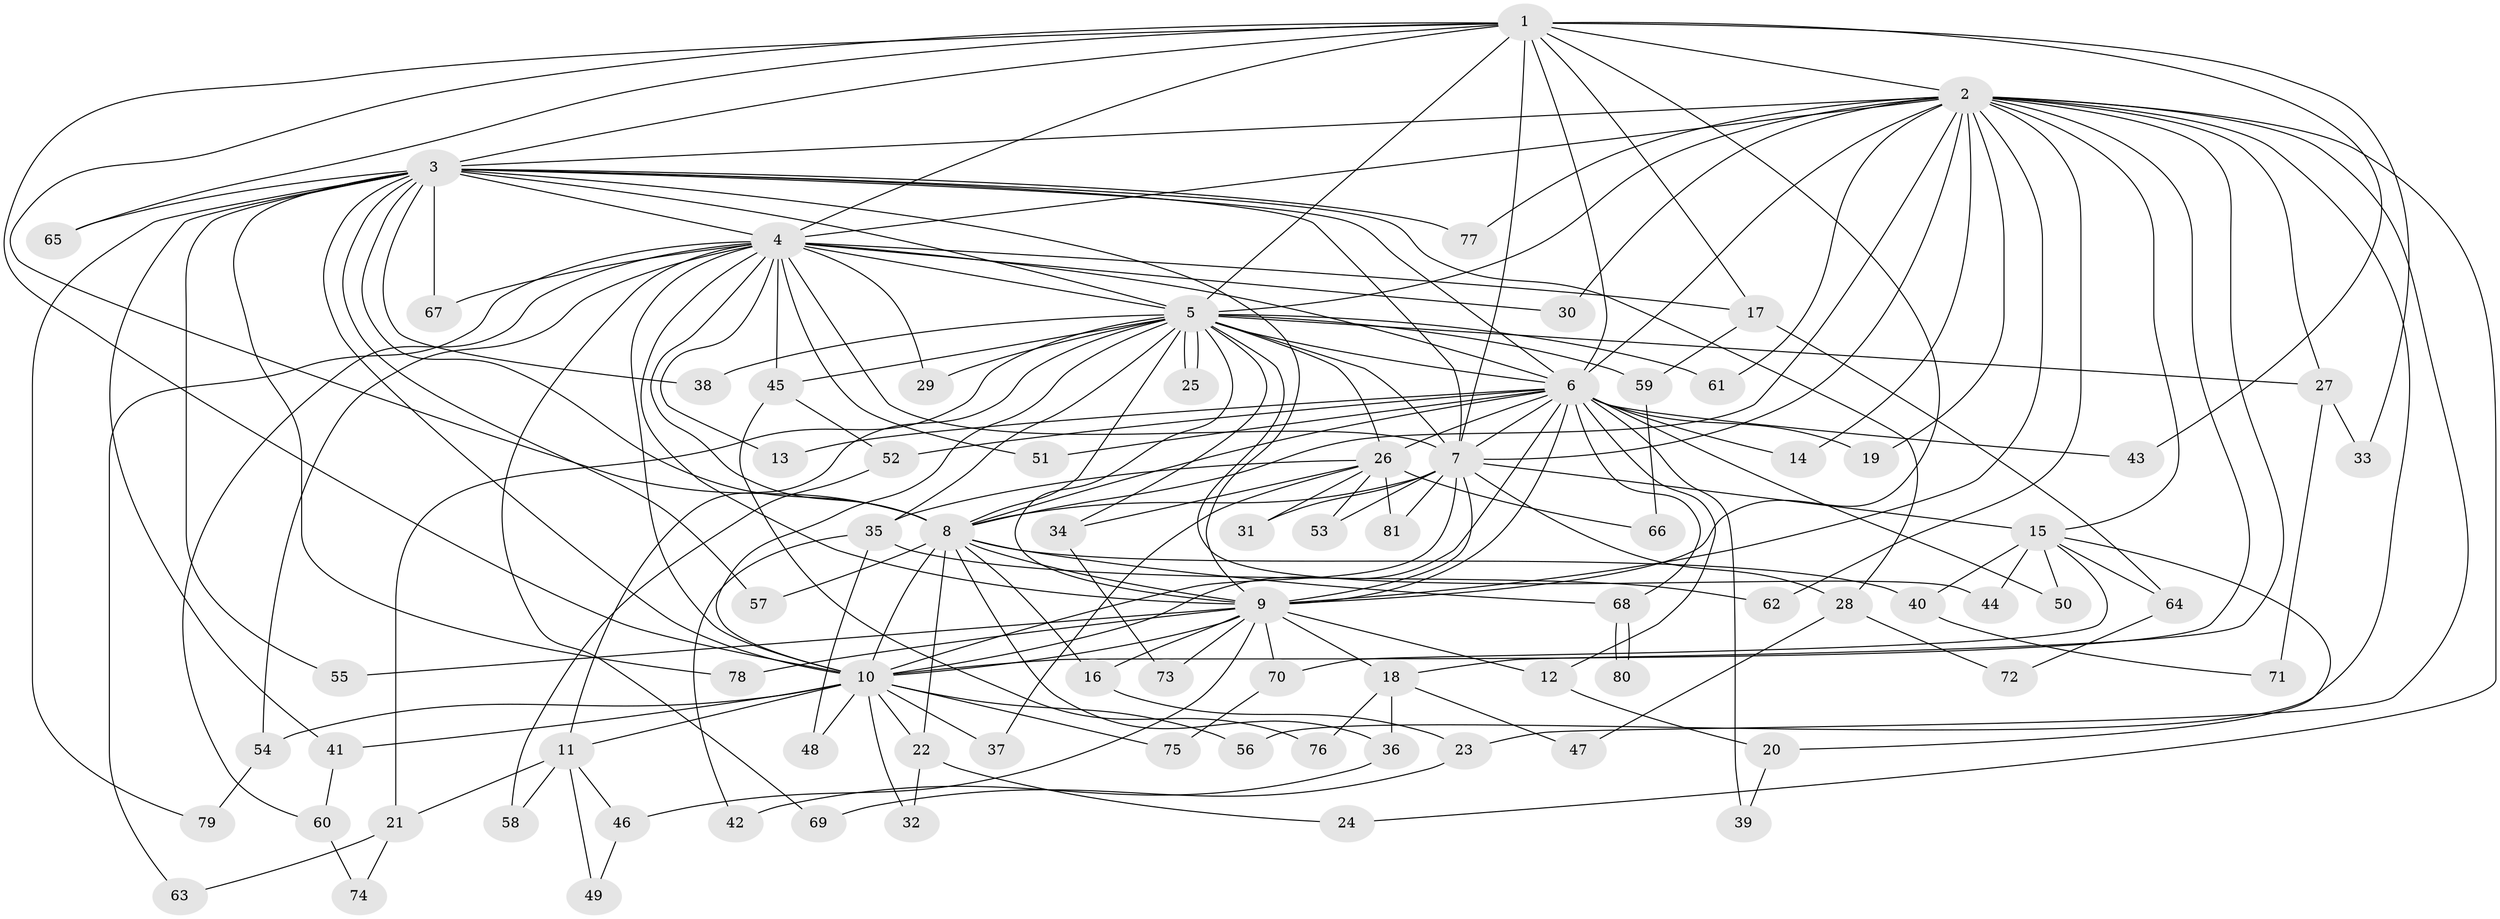 // coarse degree distribution, {10: 0.017543859649122806, 18: 0.05263157894736842, 24: 0.017543859649122806, 17: 0.017543859649122806, 13: 0.03508771929824561, 5: 0.05263157894736842, 2: 0.5263157894736842, 8: 0.017543859649122806, 4: 0.05263157894736842, 3: 0.15789473684210525, 11: 0.017543859649122806, 1: 0.03508771929824561}
// Generated by graph-tools (version 1.1) at 2025/23/03/03/25 07:23:38]
// undirected, 81 vertices, 187 edges
graph export_dot {
graph [start="1"]
  node [color=gray90,style=filled];
  1;
  2;
  3;
  4;
  5;
  6;
  7;
  8;
  9;
  10;
  11;
  12;
  13;
  14;
  15;
  16;
  17;
  18;
  19;
  20;
  21;
  22;
  23;
  24;
  25;
  26;
  27;
  28;
  29;
  30;
  31;
  32;
  33;
  34;
  35;
  36;
  37;
  38;
  39;
  40;
  41;
  42;
  43;
  44;
  45;
  46;
  47;
  48;
  49;
  50;
  51;
  52;
  53;
  54;
  55;
  56;
  57;
  58;
  59;
  60;
  61;
  62;
  63;
  64;
  65;
  66;
  67;
  68;
  69;
  70;
  71;
  72;
  73;
  74;
  75;
  76;
  77;
  78;
  79;
  80;
  81;
  1 -- 2;
  1 -- 3;
  1 -- 4;
  1 -- 5;
  1 -- 6;
  1 -- 7;
  1 -- 8;
  1 -- 9;
  1 -- 10;
  1 -- 17;
  1 -- 33;
  1 -- 43;
  1 -- 65;
  2 -- 3;
  2 -- 4;
  2 -- 5;
  2 -- 6;
  2 -- 7;
  2 -- 8;
  2 -- 9;
  2 -- 10;
  2 -- 14;
  2 -- 15;
  2 -- 18;
  2 -- 19;
  2 -- 23;
  2 -- 24;
  2 -- 27;
  2 -- 30;
  2 -- 56;
  2 -- 61;
  2 -- 62;
  2 -- 77;
  3 -- 4;
  3 -- 5;
  3 -- 6;
  3 -- 7;
  3 -- 8;
  3 -- 9;
  3 -- 10;
  3 -- 28;
  3 -- 38;
  3 -- 41;
  3 -- 55;
  3 -- 57;
  3 -- 65;
  3 -- 67;
  3 -- 77;
  3 -- 78;
  3 -- 79;
  4 -- 5;
  4 -- 6;
  4 -- 7;
  4 -- 8;
  4 -- 9;
  4 -- 10;
  4 -- 13;
  4 -- 17;
  4 -- 29;
  4 -- 30;
  4 -- 45;
  4 -- 51;
  4 -- 54;
  4 -- 60;
  4 -- 63;
  4 -- 67;
  4 -- 69;
  5 -- 6;
  5 -- 7;
  5 -- 8;
  5 -- 9;
  5 -- 10;
  5 -- 11;
  5 -- 21;
  5 -- 25;
  5 -- 25;
  5 -- 26;
  5 -- 27;
  5 -- 29;
  5 -- 34;
  5 -- 35;
  5 -- 38;
  5 -- 44;
  5 -- 45;
  5 -- 59;
  5 -- 61;
  6 -- 7;
  6 -- 8;
  6 -- 9;
  6 -- 10;
  6 -- 12;
  6 -- 13;
  6 -- 14;
  6 -- 19;
  6 -- 26;
  6 -- 39;
  6 -- 43;
  6 -- 50;
  6 -- 51;
  6 -- 52;
  6 -- 68;
  7 -- 8;
  7 -- 9;
  7 -- 10;
  7 -- 15;
  7 -- 28;
  7 -- 31;
  7 -- 53;
  7 -- 81;
  8 -- 9;
  8 -- 10;
  8 -- 16;
  8 -- 22;
  8 -- 36;
  8 -- 40;
  8 -- 57;
  8 -- 68;
  9 -- 10;
  9 -- 12;
  9 -- 16;
  9 -- 18;
  9 -- 46;
  9 -- 55;
  9 -- 70;
  9 -- 73;
  9 -- 78;
  10 -- 11;
  10 -- 22;
  10 -- 32;
  10 -- 37;
  10 -- 41;
  10 -- 48;
  10 -- 54;
  10 -- 56;
  10 -- 75;
  11 -- 21;
  11 -- 46;
  11 -- 49;
  11 -- 58;
  12 -- 20;
  15 -- 20;
  15 -- 40;
  15 -- 44;
  15 -- 50;
  15 -- 64;
  15 -- 70;
  16 -- 23;
  17 -- 59;
  17 -- 64;
  18 -- 36;
  18 -- 47;
  18 -- 76;
  20 -- 39;
  21 -- 63;
  21 -- 74;
  22 -- 24;
  22 -- 32;
  23 -- 69;
  26 -- 31;
  26 -- 34;
  26 -- 35;
  26 -- 37;
  26 -- 53;
  26 -- 66;
  26 -- 81;
  27 -- 33;
  27 -- 71;
  28 -- 47;
  28 -- 72;
  34 -- 73;
  35 -- 42;
  35 -- 48;
  35 -- 62;
  36 -- 42;
  40 -- 71;
  41 -- 60;
  45 -- 52;
  45 -- 76;
  46 -- 49;
  52 -- 58;
  54 -- 79;
  59 -- 66;
  60 -- 74;
  64 -- 72;
  68 -- 80;
  68 -- 80;
  70 -- 75;
}
